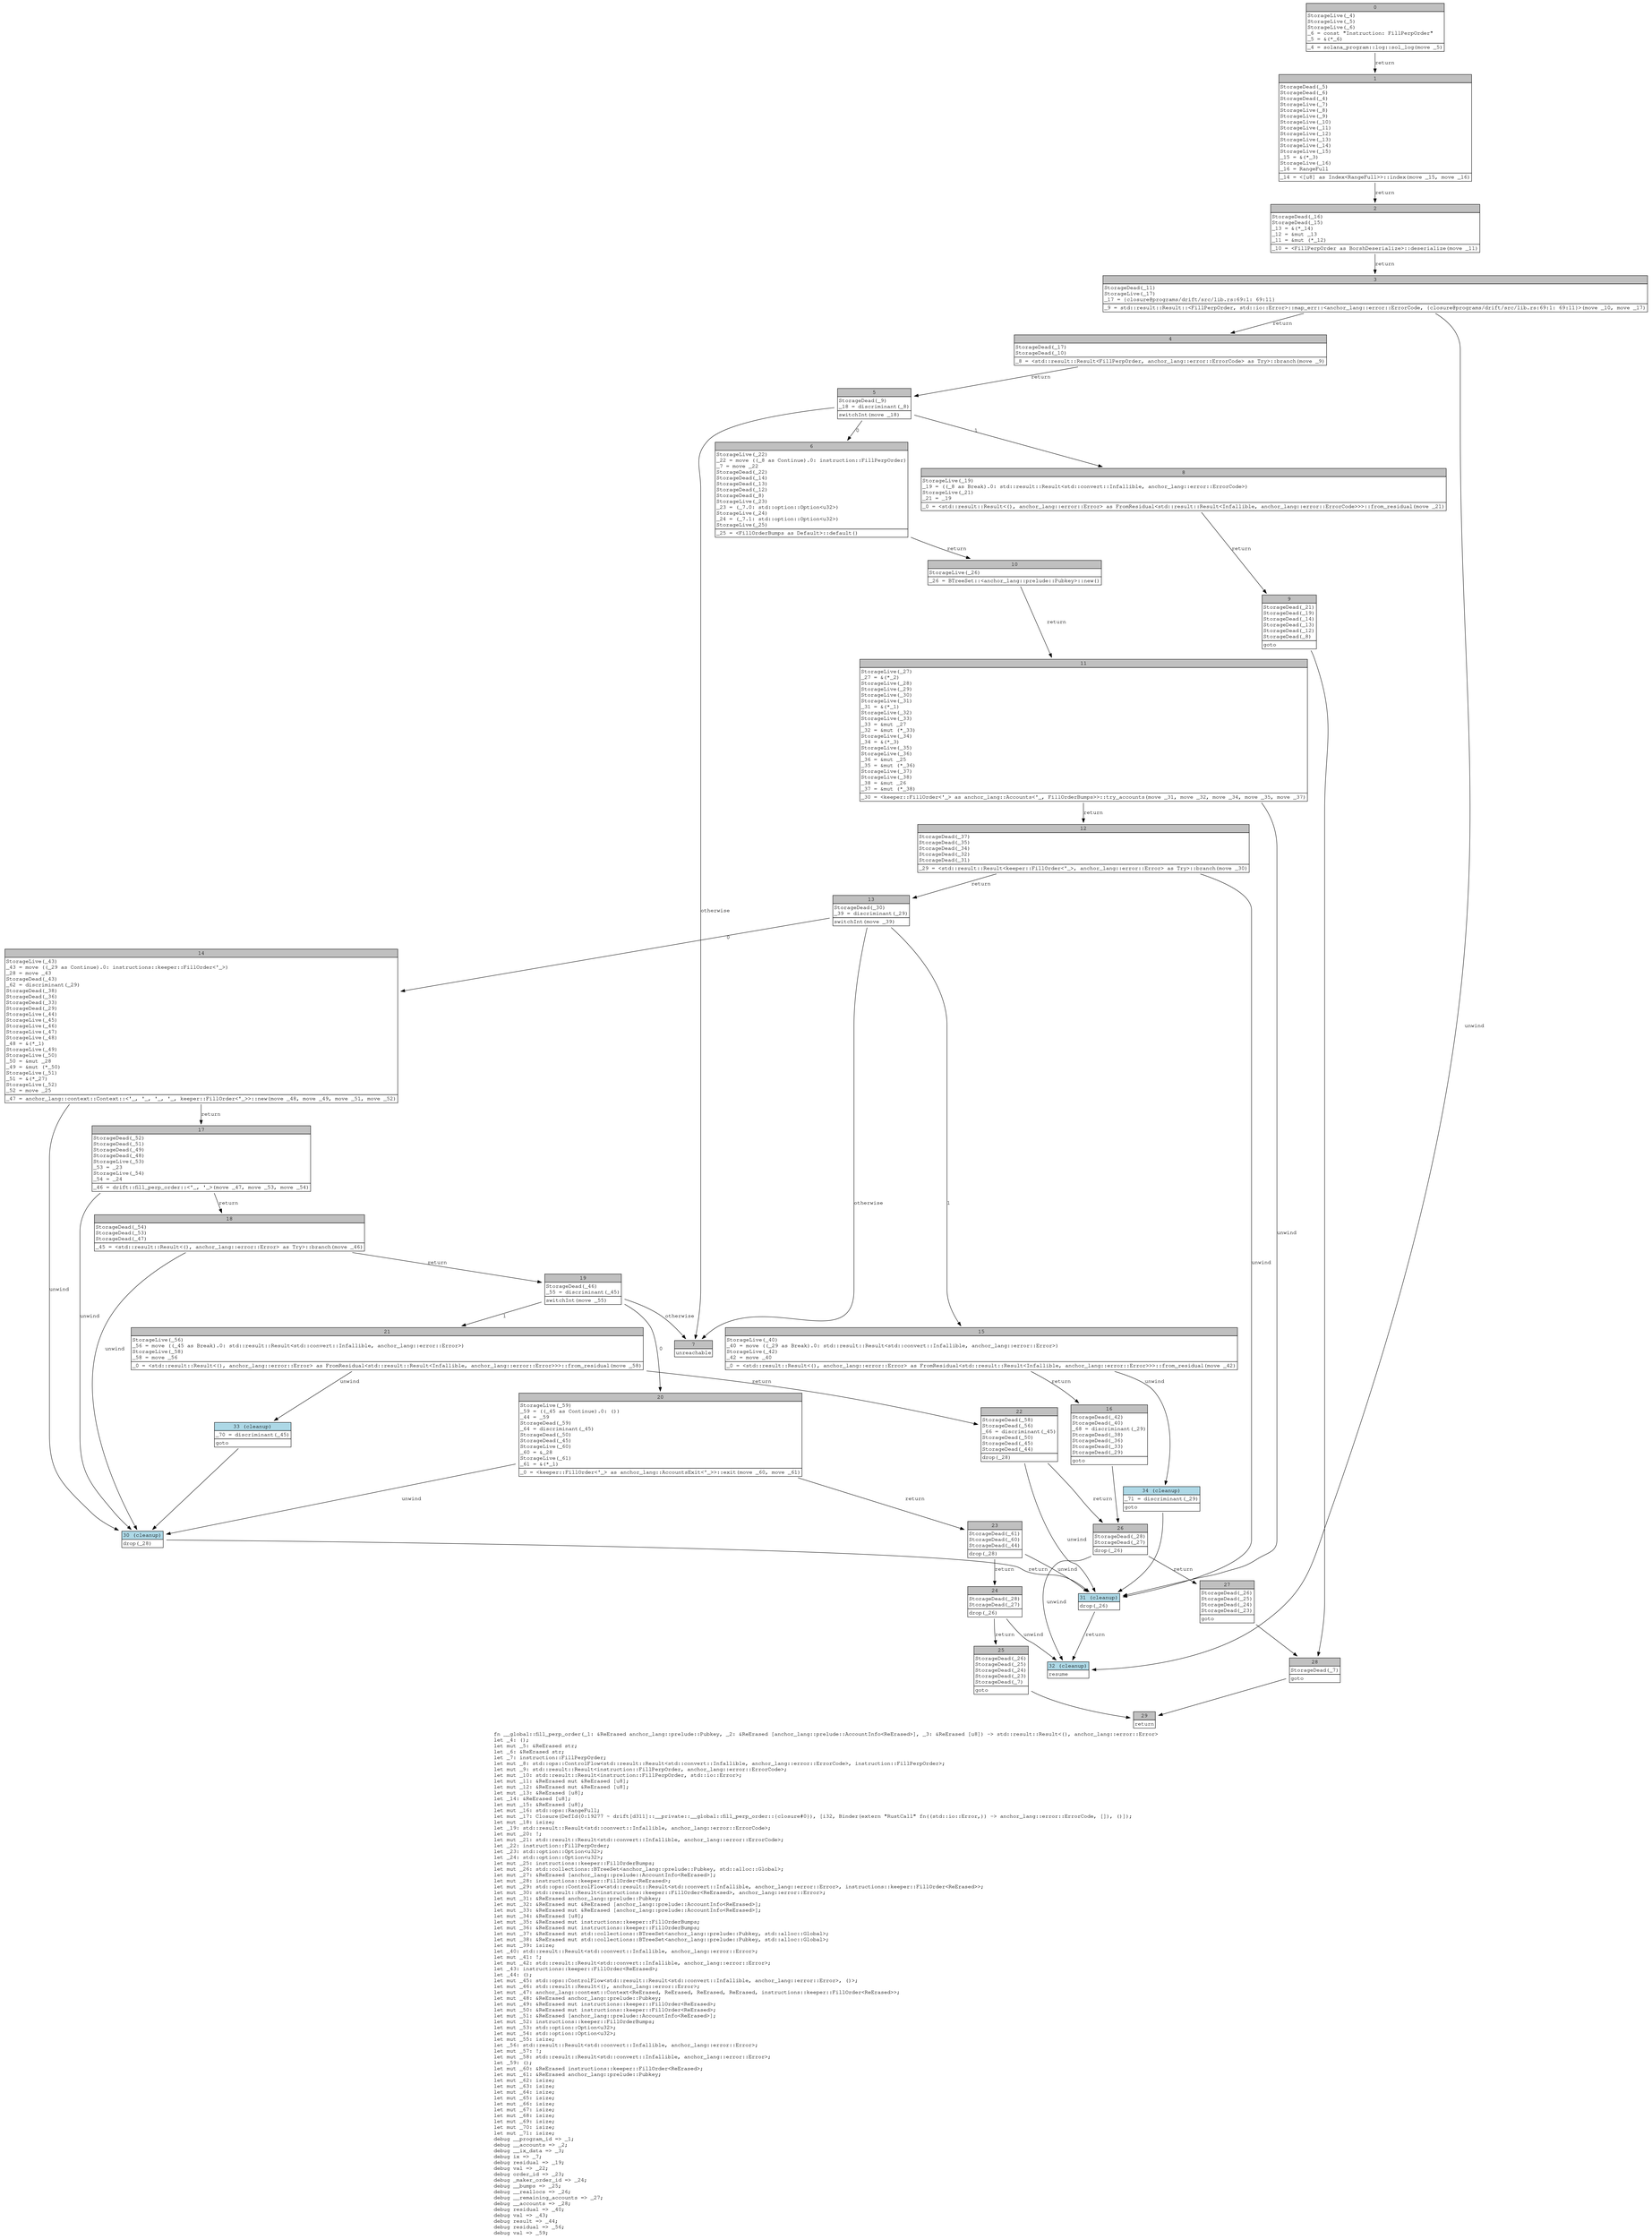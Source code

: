digraph Mir_0_19275 {
    graph [fontname="Courier, monospace"];
    node [fontname="Courier, monospace"];
    edge [fontname="Courier, monospace"];
    label=<fn __global::fill_perp_order(_1: &amp;ReErased anchor_lang::prelude::Pubkey, _2: &amp;ReErased [anchor_lang::prelude::AccountInfo&lt;ReErased&gt;], _3: &amp;ReErased [u8]) -&gt; std::result::Result&lt;(), anchor_lang::error::Error&gt;<br align="left"/>let _4: ();<br align="left"/>let mut _5: &amp;ReErased str;<br align="left"/>let _6: &amp;ReErased str;<br align="left"/>let _7: instruction::FillPerpOrder;<br align="left"/>let mut _8: std::ops::ControlFlow&lt;std::result::Result&lt;std::convert::Infallible, anchor_lang::error::ErrorCode&gt;, instruction::FillPerpOrder&gt;;<br align="left"/>let mut _9: std::result::Result&lt;instruction::FillPerpOrder, anchor_lang::error::ErrorCode&gt;;<br align="left"/>let mut _10: std::result::Result&lt;instruction::FillPerpOrder, std::io::Error&gt;;<br align="left"/>let mut _11: &amp;ReErased mut &amp;ReErased [u8];<br align="left"/>let mut _12: &amp;ReErased mut &amp;ReErased [u8];<br align="left"/>let mut _13: &amp;ReErased [u8];<br align="left"/>let _14: &amp;ReErased [u8];<br align="left"/>let mut _15: &amp;ReErased [u8];<br align="left"/>let mut _16: std::ops::RangeFull;<br align="left"/>let mut _17: Closure(DefId(0:19277 ~ drift[d311]::__private::__global::fill_perp_order::{closure#0}), [i32, Binder(extern &quot;RustCall&quot; fn((std::io::Error,)) -&gt; anchor_lang::error::ErrorCode, []), ()]);<br align="left"/>let mut _18: isize;<br align="left"/>let _19: std::result::Result&lt;std::convert::Infallible, anchor_lang::error::ErrorCode&gt;;<br align="left"/>let mut _20: !;<br align="left"/>let mut _21: std::result::Result&lt;std::convert::Infallible, anchor_lang::error::ErrorCode&gt;;<br align="left"/>let _22: instruction::FillPerpOrder;<br align="left"/>let _23: std::option::Option&lt;u32&gt;;<br align="left"/>let _24: std::option::Option&lt;u32&gt;;<br align="left"/>let mut _25: instructions::keeper::FillOrderBumps;<br align="left"/>let mut _26: std::collections::BTreeSet&lt;anchor_lang::prelude::Pubkey, std::alloc::Global&gt;;<br align="left"/>let mut _27: &amp;ReErased [anchor_lang::prelude::AccountInfo&lt;ReErased&gt;];<br align="left"/>let mut _28: instructions::keeper::FillOrder&lt;ReErased&gt;;<br align="left"/>let mut _29: std::ops::ControlFlow&lt;std::result::Result&lt;std::convert::Infallible, anchor_lang::error::Error&gt;, instructions::keeper::FillOrder&lt;ReErased&gt;&gt;;<br align="left"/>let mut _30: std::result::Result&lt;instructions::keeper::FillOrder&lt;ReErased&gt;, anchor_lang::error::Error&gt;;<br align="left"/>let mut _31: &amp;ReErased anchor_lang::prelude::Pubkey;<br align="left"/>let mut _32: &amp;ReErased mut &amp;ReErased [anchor_lang::prelude::AccountInfo&lt;ReErased&gt;];<br align="left"/>let mut _33: &amp;ReErased mut &amp;ReErased [anchor_lang::prelude::AccountInfo&lt;ReErased&gt;];<br align="left"/>let mut _34: &amp;ReErased [u8];<br align="left"/>let mut _35: &amp;ReErased mut instructions::keeper::FillOrderBumps;<br align="left"/>let mut _36: &amp;ReErased mut instructions::keeper::FillOrderBumps;<br align="left"/>let mut _37: &amp;ReErased mut std::collections::BTreeSet&lt;anchor_lang::prelude::Pubkey, std::alloc::Global&gt;;<br align="left"/>let mut _38: &amp;ReErased mut std::collections::BTreeSet&lt;anchor_lang::prelude::Pubkey, std::alloc::Global&gt;;<br align="left"/>let mut _39: isize;<br align="left"/>let _40: std::result::Result&lt;std::convert::Infallible, anchor_lang::error::Error&gt;;<br align="left"/>let mut _41: !;<br align="left"/>let mut _42: std::result::Result&lt;std::convert::Infallible, anchor_lang::error::Error&gt;;<br align="left"/>let _43: instructions::keeper::FillOrder&lt;ReErased&gt;;<br align="left"/>let _44: ();<br align="left"/>let mut _45: std::ops::ControlFlow&lt;std::result::Result&lt;std::convert::Infallible, anchor_lang::error::Error&gt;, ()&gt;;<br align="left"/>let mut _46: std::result::Result&lt;(), anchor_lang::error::Error&gt;;<br align="left"/>let mut _47: anchor_lang::context::Context&lt;ReErased, ReErased, ReErased, ReErased, instructions::keeper::FillOrder&lt;ReErased&gt;&gt;;<br align="left"/>let mut _48: &amp;ReErased anchor_lang::prelude::Pubkey;<br align="left"/>let mut _49: &amp;ReErased mut instructions::keeper::FillOrder&lt;ReErased&gt;;<br align="left"/>let mut _50: &amp;ReErased mut instructions::keeper::FillOrder&lt;ReErased&gt;;<br align="left"/>let mut _51: &amp;ReErased [anchor_lang::prelude::AccountInfo&lt;ReErased&gt;];<br align="left"/>let mut _52: instructions::keeper::FillOrderBumps;<br align="left"/>let mut _53: std::option::Option&lt;u32&gt;;<br align="left"/>let mut _54: std::option::Option&lt;u32&gt;;<br align="left"/>let mut _55: isize;<br align="left"/>let _56: std::result::Result&lt;std::convert::Infallible, anchor_lang::error::Error&gt;;<br align="left"/>let mut _57: !;<br align="left"/>let mut _58: std::result::Result&lt;std::convert::Infallible, anchor_lang::error::Error&gt;;<br align="left"/>let _59: ();<br align="left"/>let mut _60: &amp;ReErased instructions::keeper::FillOrder&lt;ReErased&gt;;<br align="left"/>let mut _61: &amp;ReErased anchor_lang::prelude::Pubkey;<br align="left"/>let mut _62: isize;<br align="left"/>let mut _63: isize;<br align="left"/>let mut _64: isize;<br align="left"/>let mut _65: isize;<br align="left"/>let mut _66: isize;<br align="left"/>let mut _67: isize;<br align="left"/>let mut _68: isize;<br align="left"/>let mut _69: isize;<br align="left"/>let mut _70: isize;<br align="left"/>let mut _71: isize;<br align="left"/>debug __program_id =&gt; _1;<br align="left"/>debug __accounts =&gt; _2;<br align="left"/>debug __ix_data =&gt; _3;<br align="left"/>debug ix =&gt; _7;<br align="left"/>debug residual =&gt; _19;<br align="left"/>debug val =&gt; _22;<br align="left"/>debug order_id =&gt; _23;<br align="left"/>debug _maker_order_id =&gt; _24;<br align="left"/>debug __bumps =&gt; _25;<br align="left"/>debug __reallocs =&gt; _26;<br align="left"/>debug __remaining_accounts =&gt; _27;<br align="left"/>debug __accounts =&gt; _28;<br align="left"/>debug residual =&gt; _40;<br align="left"/>debug val =&gt; _43;<br align="left"/>debug result =&gt; _44;<br align="left"/>debug residual =&gt; _56;<br align="left"/>debug val =&gt; _59;<br align="left"/>>;
    bb0__0_19275 [shape="none", label=<<table border="0" cellborder="1" cellspacing="0"><tr><td bgcolor="gray" align="center" colspan="1">0</td></tr><tr><td align="left" balign="left">StorageLive(_4)<br/>StorageLive(_5)<br/>StorageLive(_6)<br/>_6 = const &quot;Instruction: FillPerpOrder&quot;<br/>_5 = &amp;(*_6)<br/></td></tr><tr><td align="left">_4 = solana_program::log::sol_log(move _5)</td></tr></table>>];
    bb1__0_19275 [shape="none", label=<<table border="0" cellborder="1" cellspacing="0"><tr><td bgcolor="gray" align="center" colspan="1">1</td></tr><tr><td align="left" balign="left">StorageDead(_5)<br/>StorageDead(_6)<br/>StorageDead(_4)<br/>StorageLive(_7)<br/>StorageLive(_8)<br/>StorageLive(_9)<br/>StorageLive(_10)<br/>StorageLive(_11)<br/>StorageLive(_12)<br/>StorageLive(_13)<br/>StorageLive(_14)<br/>StorageLive(_15)<br/>_15 = &amp;(*_3)<br/>StorageLive(_16)<br/>_16 = RangeFull<br/></td></tr><tr><td align="left">_14 = &lt;[u8] as Index&lt;RangeFull&gt;&gt;::index(move _15, move _16)</td></tr></table>>];
    bb2__0_19275 [shape="none", label=<<table border="0" cellborder="1" cellspacing="0"><tr><td bgcolor="gray" align="center" colspan="1">2</td></tr><tr><td align="left" balign="left">StorageDead(_16)<br/>StorageDead(_15)<br/>_13 = &amp;(*_14)<br/>_12 = &amp;mut _13<br/>_11 = &amp;mut (*_12)<br/></td></tr><tr><td align="left">_10 = &lt;FillPerpOrder as BorshDeserialize&gt;::deserialize(move _11)</td></tr></table>>];
    bb3__0_19275 [shape="none", label=<<table border="0" cellborder="1" cellspacing="0"><tr><td bgcolor="gray" align="center" colspan="1">3</td></tr><tr><td align="left" balign="left">StorageDead(_11)<br/>StorageLive(_17)<br/>_17 = {closure@programs/drift/src/lib.rs:69:1: 69:11}<br/></td></tr><tr><td align="left">_9 = std::result::Result::&lt;FillPerpOrder, std::io::Error&gt;::map_err::&lt;anchor_lang::error::ErrorCode, {closure@programs/drift/src/lib.rs:69:1: 69:11}&gt;(move _10, move _17)</td></tr></table>>];
    bb4__0_19275 [shape="none", label=<<table border="0" cellborder="1" cellspacing="0"><tr><td bgcolor="gray" align="center" colspan="1">4</td></tr><tr><td align="left" balign="left">StorageDead(_17)<br/>StorageDead(_10)<br/></td></tr><tr><td align="left">_8 = &lt;std::result::Result&lt;FillPerpOrder, anchor_lang::error::ErrorCode&gt; as Try&gt;::branch(move _9)</td></tr></table>>];
    bb5__0_19275 [shape="none", label=<<table border="0" cellborder="1" cellspacing="0"><tr><td bgcolor="gray" align="center" colspan="1">5</td></tr><tr><td align="left" balign="left">StorageDead(_9)<br/>_18 = discriminant(_8)<br/></td></tr><tr><td align="left">switchInt(move _18)</td></tr></table>>];
    bb6__0_19275 [shape="none", label=<<table border="0" cellborder="1" cellspacing="0"><tr><td bgcolor="gray" align="center" colspan="1">6</td></tr><tr><td align="left" balign="left">StorageLive(_22)<br/>_22 = move ((_8 as Continue).0: instruction::FillPerpOrder)<br/>_7 = move _22<br/>StorageDead(_22)<br/>StorageDead(_14)<br/>StorageDead(_13)<br/>StorageDead(_12)<br/>StorageDead(_8)<br/>StorageLive(_23)<br/>_23 = (_7.0: std::option::Option&lt;u32&gt;)<br/>StorageLive(_24)<br/>_24 = (_7.1: std::option::Option&lt;u32&gt;)<br/>StorageLive(_25)<br/></td></tr><tr><td align="left">_25 = &lt;FillOrderBumps as Default&gt;::default()</td></tr></table>>];
    bb7__0_19275 [shape="none", label=<<table border="0" cellborder="1" cellspacing="0"><tr><td bgcolor="gray" align="center" colspan="1">7</td></tr><tr><td align="left">unreachable</td></tr></table>>];
    bb8__0_19275 [shape="none", label=<<table border="0" cellborder="1" cellspacing="0"><tr><td bgcolor="gray" align="center" colspan="1">8</td></tr><tr><td align="left" balign="left">StorageLive(_19)<br/>_19 = ((_8 as Break).0: std::result::Result&lt;std::convert::Infallible, anchor_lang::error::ErrorCode&gt;)<br/>StorageLive(_21)<br/>_21 = _19<br/></td></tr><tr><td align="left">_0 = &lt;std::result::Result&lt;(), anchor_lang::error::Error&gt; as FromResidual&lt;std::result::Result&lt;Infallible, anchor_lang::error::ErrorCode&gt;&gt;&gt;::from_residual(move _21)</td></tr></table>>];
    bb9__0_19275 [shape="none", label=<<table border="0" cellborder="1" cellspacing="0"><tr><td bgcolor="gray" align="center" colspan="1">9</td></tr><tr><td align="left" balign="left">StorageDead(_21)<br/>StorageDead(_19)<br/>StorageDead(_14)<br/>StorageDead(_13)<br/>StorageDead(_12)<br/>StorageDead(_8)<br/></td></tr><tr><td align="left">goto</td></tr></table>>];
    bb10__0_19275 [shape="none", label=<<table border="0" cellborder="1" cellspacing="0"><tr><td bgcolor="gray" align="center" colspan="1">10</td></tr><tr><td align="left" balign="left">StorageLive(_26)<br/></td></tr><tr><td align="left">_26 = BTreeSet::&lt;anchor_lang::prelude::Pubkey&gt;::new()</td></tr></table>>];
    bb11__0_19275 [shape="none", label=<<table border="0" cellborder="1" cellspacing="0"><tr><td bgcolor="gray" align="center" colspan="1">11</td></tr><tr><td align="left" balign="left">StorageLive(_27)<br/>_27 = &amp;(*_2)<br/>StorageLive(_28)<br/>StorageLive(_29)<br/>StorageLive(_30)<br/>StorageLive(_31)<br/>_31 = &amp;(*_1)<br/>StorageLive(_32)<br/>StorageLive(_33)<br/>_33 = &amp;mut _27<br/>_32 = &amp;mut (*_33)<br/>StorageLive(_34)<br/>_34 = &amp;(*_3)<br/>StorageLive(_35)<br/>StorageLive(_36)<br/>_36 = &amp;mut _25<br/>_35 = &amp;mut (*_36)<br/>StorageLive(_37)<br/>StorageLive(_38)<br/>_38 = &amp;mut _26<br/>_37 = &amp;mut (*_38)<br/></td></tr><tr><td align="left">_30 = &lt;keeper::FillOrder&lt;'_&gt; as anchor_lang::Accounts&lt;'_, FillOrderBumps&gt;&gt;::try_accounts(move _31, move _32, move _34, move _35, move _37)</td></tr></table>>];
    bb12__0_19275 [shape="none", label=<<table border="0" cellborder="1" cellspacing="0"><tr><td bgcolor="gray" align="center" colspan="1">12</td></tr><tr><td align="left" balign="left">StorageDead(_37)<br/>StorageDead(_35)<br/>StorageDead(_34)<br/>StorageDead(_32)<br/>StorageDead(_31)<br/></td></tr><tr><td align="left">_29 = &lt;std::result::Result&lt;keeper::FillOrder&lt;'_&gt;, anchor_lang::error::Error&gt; as Try&gt;::branch(move _30)</td></tr></table>>];
    bb13__0_19275 [shape="none", label=<<table border="0" cellborder="1" cellspacing="0"><tr><td bgcolor="gray" align="center" colspan="1">13</td></tr><tr><td align="left" balign="left">StorageDead(_30)<br/>_39 = discriminant(_29)<br/></td></tr><tr><td align="left">switchInt(move _39)</td></tr></table>>];
    bb14__0_19275 [shape="none", label=<<table border="0" cellborder="1" cellspacing="0"><tr><td bgcolor="gray" align="center" colspan="1">14</td></tr><tr><td align="left" balign="left">StorageLive(_43)<br/>_43 = move ((_29 as Continue).0: instructions::keeper::FillOrder&lt;'_&gt;)<br/>_28 = move _43<br/>StorageDead(_43)<br/>_62 = discriminant(_29)<br/>StorageDead(_38)<br/>StorageDead(_36)<br/>StorageDead(_33)<br/>StorageDead(_29)<br/>StorageLive(_44)<br/>StorageLive(_45)<br/>StorageLive(_46)<br/>StorageLive(_47)<br/>StorageLive(_48)<br/>_48 = &amp;(*_1)<br/>StorageLive(_49)<br/>StorageLive(_50)<br/>_50 = &amp;mut _28<br/>_49 = &amp;mut (*_50)<br/>StorageLive(_51)<br/>_51 = &amp;(*_27)<br/>StorageLive(_52)<br/>_52 = move _25<br/></td></tr><tr><td align="left">_47 = anchor_lang::context::Context::&lt;'_, '_, '_, '_, keeper::FillOrder&lt;'_&gt;&gt;::new(move _48, move _49, move _51, move _52)</td></tr></table>>];
    bb15__0_19275 [shape="none", label=<<table border="0" cellborder="1" cellspacing="0"><tr><td bgcolor="gray" align="center" colspan="1">15</td></tr><tr><td align="left" balign="left">StorageLive(_40)<br/>_40 = move ((_29 as Break).0: std::result::Result&lt;std::convert::Infallible, anchor_lang::error::Error&gt;)<br/>StorageLive(_42)<br/>_42 = move _40<br/></td></tr><tr><td align="left">_0 = &lt;std::result::Result&lt;(), anchor_lang::error::Error&gt; as FromResidual&lt;std::result::Result&lt;Infallible, anchor_lang::error::Error&gt;&gt;&gt;::from_residual(move _42)</td></tr></table>>];
    bb16__0_19275 [shape="none", label=<<table border="0" cellborder="1" cellspacing="0"><tr><td bgcolor="gray" align="center" colspan="1">16</td></tr><tr><td align="left" balign="left">StorageDead(_42)<br/>StorageDead(_40)<br/>_68 = discriminant(_29)<br/>StorageDead(_38)<br/>StorageDead(_36)<br/>StorageDead(_33)<br/>StorageDead(_29)<br/></td></tr><tr><td align="left">goto</td></tr></table>>];
    bb17__0_19275 [shape="none", label=<<table border="0" cellborder="1" cellspacing="0"><tr><td bgcolor="gray" align="center" colspan="1">17</td></tr><tr><td align="left" balign="left">StorageDead(_52)<br/>StorageDead(_51)<br/>StorageDead(_49)<br/>StorageDead(_48)<br/>StorageLive(_53)<br/>_53 = _23<br/>StorageLive(_54)<br/>_54 = _24<br/></td></tr><tr><td align="left">_46 = drift::fill_perp_order::&lt;'_, '_&gt;(move _47, move _53, move _54)</td></tr></table>>];
    bb18__0_19275 [shape="none", label=<<table border="0" cellborder="1" cellspacing="0"><tr><td bgcolor="gray" align="center" colspan="1">18</td></tr><tr><td align="left" balign="left">StorageDead(_54)<br/>StorageDead(_53)<br/>StorageDead(_47)<br/></td></tr><tr><td align="left">_45 = &lt;std::result::Result&lt;(), anchor_lang::error::Error&gt; as Try&gt;::branch(move _46)</td></tr></table>>];
    bb19__0_19275 [shape="none", label=<<table border="0" cellborder="1" cellspacing="0"><tr><td bgcolor="gray" align="center" colspan="1">19</td></tr><tr><td align="left" balign="left">StorageDead(_46)<br/>_55 = discriminant(_45)<br/></td></tr><tr><td align="left">switchInt(move _55)</td></tr></table>>];
    bb20__0_19275 [shape="none", label=<<table border="0" cellborder="1" cellspacing="0"><tr><td bgcolor="gray" align="center" colspan="1">20</td></tr><tr><td align="left" balign="left">StorageLive(_59)<br/>_59 = ((_45 as Continue).0: ())<br/>_44 = _59<br/>StorageDead(_59)<br/>_64 = discriminant(_45)<br/>StorageDead(_50)<br/>StorageDead(_45)<br/>StorageLive(_60)<br/>_60 = &amp;_28<br/>StorageLive(_61)<br/>_61 = &amp;(*_1)<br/></td></tr><tr><td align="left">_0 = &lt;keeper::FillOrder&lt;'_&gt; as anchor_lang::AccountsExit&lt;'_&gt;&gt;::exit(move _60, move _61)</td></tr></table>>];
    bb21__0_19275 [shape="none", label=<<table border="0" cellborder="1" cellspacing="0"><tr><td bgcolor="gray" align="center" colspan="1">21</td></tr><tr><td align="left" balign="left">StorageLive(_56)<br/>_56 = move ((_45 as Break).0: std::result::Result&lt;std::convert::Infallible, anchor_lang::error::Error&gt;)<br/>StorageLive(_58)<br/>_58 = move _56<br/></td></tr><tr><td align="left">_0 = &lt;std::result::Result&lt;(), anchor_lang::error::Error&gt; as FromResidual&lt;std::result::Result&lt;Infallible, anchor_lang::error::Error&gt;&gt;&gt;::from_residual(move _58)</td></tr></table>>];
    bb22__0_19275 [shape="none", label=<<table border="0" cellborder="1" cellspacing="0"><tr><td bgcolor="gray" align="center" colspan="1">22</td></tr><tr><td align="left" balign="left">StorageDead(_58)<br/>StorageDead(_56)<br/>_66 = discriminant(_45)<br/>StorageDead(_50)<br/>StorageDead(_45)<br/>StorageDead(_44)<br/></td></tr><tr><td align="left">drop(_28)</td></tr></table>>];
    bb23__0_19275 [shape="none", label=<<table border="0" cellborder="1" cellspacing="0"><tr><td bgcolor="gray" align="center" colspan="1">23</td></tr><tr><td align="left" balign="left">StorageDead(_61)<br/>StorageDead(_60)<br/>StorageDead(_44)<br/></td></tr><tr><td align="left">drop(_28)</td></tr></table>>];
    bb24__0_19275 [shape="none", label=<<table border="0" cellborder="1" cellspacing="0"><tr><td bgcolor="gray" align="center" colspan="1">24</td></tr><tr><td align="left" balign="left">StorageDead(_28)<br/>StorageDead(_27)<br/></td></tr><tr><td align="left">drop(_26)</td></tr></table>>];
    bb25__0_19275 [shape="none", label=<<table border="0" cellborder="1" cellspacing="0"><tr><td bgcolor="gray" align="center" colspan="1">25</td></tr><tr><td align="left" balign="left">StorageDead(_26)<br/>StorageDead(_25)<br/>StorageDead(_24)<br/>StorageDead(_23)<br/>StorageDead(_7)<br/></td></tr><tr><td align="left">goto</td></tr></table>>];
    bb26__0_19275 [shape="none", label=<<table border="0" cellborder="1" cellspacing="0"><tr><td bgcolor="gray" align="center" colspan="1">26</td></tr><tr><td align="left" balign="left">StorageDead(_28)<br/>StorageDead(_27)<br/></td></tr><tr><td align="left">drop(_26)</td></tr></table>>];
    bb27__0_19275 [shape="none", label=<<table border="0" cellborder="1" cellspacing="0"><tr><td bgcolor="gray" align="center" colspan="1">27</td></tr><tr><td align="left" balign="left">StorageDead(_26)<br/>StorageDead(_25)<br/>StorageDead(_24)<br/>StorageDead(_23)<br/></td></tr><tr><td align="left">goto</td></tr></table>>];
    bb28__0_19275 [shape="none", label=<<table border="0" cellborder="1" cellspacing="0"><tr><td bgcolor="gray" align="center" colspan="1">28</td></tr><tr><td align="left" balign="left">StorageDead(_7)<br/></td></tr><tr><td align="left">goto</td></tr></table>>];
    bb29__0_19275 [shape="none", label=<<table border="0" cellborder="1" cellspacing="0"><tr><td bgcolor="gray" align="center" colspan="1">29</td></tr><tr><td align="left">return</td></tr></table>>];
    bb30__0_19275 [shape="none", label=<<table border="0" cellborder="1" cellspacing="0"><tr><td bgcolor="lightblue" align="center" colspan="1">30 (cleanup)</td></tr><tr><td align="left">drop(_28)</td></tr></table>>];
    bb31__0_19275 [shape="none", label=<<table border="0" cellborder="1" cellspacing="0"><tr><td bgcolor="lightblue" align="center" colspan="1">31 (cleanup)</td></tr><tr><td align="left">drop(_26)</td></tr></table>>];
    bb32__0_19275 [shape="none", label=<<table border="0" cellborder="1" cellspacing="0"><tr><td bgcolor="lightblue" align="center" colspan="1">32 (cleanup)</td></tr><tr><td align="left">resume</td></tr></table>>];
    bb33__0_19275 [shape="none", label=<<table border="0" cellborder="1" cellspacing="0"><tr><td bgcolor="lightblue" align="center" colspan="1">33 (cleanup)</td></tr><tr><td align="left" balign="left">_70 = discriminant(_45)<br/></td></tr><tr><td align="left">goto</td></tr></table>>];
    bb34__0_19275 [shape="none", label=<<table border="0" cellborder="1" cellspacing="0"><tr><td bgcolor="lightblue" align="center" colspan="1">34 (cleanup)</td></tr><tr><td align="left" balign="left">_71 = discriminant(_29)<br/></td></tr><tr><td align="left">goto</td></tr></table>>];
    bb0__0_19275 -> bb1__0_19275 [label="return"];
    bb1__0_19275 -> bb2__0_19275 [label="return"];
    bb2__0_19275 -> bb3__0_19275 [label="return"];
    bb3__0_19275 -> bb4__0_19275 [label="return"];
    bb3__0_19275 -> bb32__0_19275 [label="unwind"];
    bb4__0_19275 -> bb5__0_19275 [label="return"];
    bb5__0_19275 -> bb6__0_19275 [label="0"];
    bb5__0_19275 -> bb8__0_19275 [label="1"];
    bb5__0_19275 -> bb7__0_19275 [label="otherwise"];
    bb6__0_19275 -> bb10__0_19275 [label="return"];
    bb8__0_19275 -> bb9__0_19275 [label="return"];
    bb9__0_19275 -> bb28__0_19275 [label=""];
    bb10__0_19275 -> bb11__0_19275 [label="return"];
    bb11__0_19275 -> bb12__0_19275 [label="return"];
    bb11__0_19275 -> bb31__0_19275 [label="unwind"];
    bb12__0_19275 -> bb13__0_19275 [label="return"];
    bb12__0_19275 -> bb31__0_19275 [label="unwind"];
    bb13__0_19275 -> bb14__0_19275 [label="0"];
    bb13__0_19275 -> bb15__0_19275 [label="1"];
    bb13__0_19275 -> bb7__0_19275 [label="otherwise"];
    bb14__0_19275 -> bb17__0_19275 [label="return"];
    bb14__0_19275 -> bb30__0_19275 [label="unwind"];
    bb15__0_19275 -> bb16__0_19275 [label="return"];
    bb15__0_19275 -> bb34__0_19275 [label="unwind"];
    bb16__0_19275 -> bb26__0_19275 [label=""];
    bb17__0_19275 -> bb18__0_19275 [label="return"];
    bb17__0_19275 -> bb30__0_19275 [label="unwind"];
    bb18__0_19275 -> bb19__0_19275 [label="return"];
    bb18__0_19275 -> bb30__0_19275 [label="unwind"];
    bb19__0_19275 -> bb20__0_19275 [label="0"];
    bb19__0_19275 -> bb21__0_19275 [label="1"];
    bb19__0_19275 -> bb7__0_19275 [label="otherwise"];
    bb20__0_19275 -> bb23__0_19275 [label="return"];
    bb20__0_19275 -> bb30__0_19275 [label="unwind"];
    bb21__0_19275 -> bb22__0_19275 [label="return"];
    bb21__0_19275 -> bb33__0_19275 [label="unwind"];
    bb22__0_19275 -> bb26__0_19275 [label="return"];
    bb22__0_19275 -> bb31__0_19275 [label="unwind"];
    bb23__0_19275 -> bb24__0_19275 [label="return"];
    bb23__0_19275 -> bb31__0_19275 [label="unwind"];
    bb24__0_19275 -> bb25__0_19275 [label="return"];
    bb24__0_19275 -> bb32__0_19275 [label="unwind"];
    bb25__0_19275 -> bb29__0_19275 [label=""];
    bb26__0_19275 -> bb27__0_19275 [label="return"];
    bb26__0_19275 -> bb32__0_19275 [label="unwind"];
    bb27__0_19275 -> bb28__0_19275 [label=""];
    bb28__0_19275 -> bb29__0_19275 [label=""];
    bb30__0_19275 -> bb31__0_19275 [label="return"];
    bb31__0_19275 -> bb32__0_19275 [label="return"];
    bb33__0_19275 -> bb30__0_19275 [label=""];
    bb34__0_19275 -> bb31__0_19275 [label=""];
}

